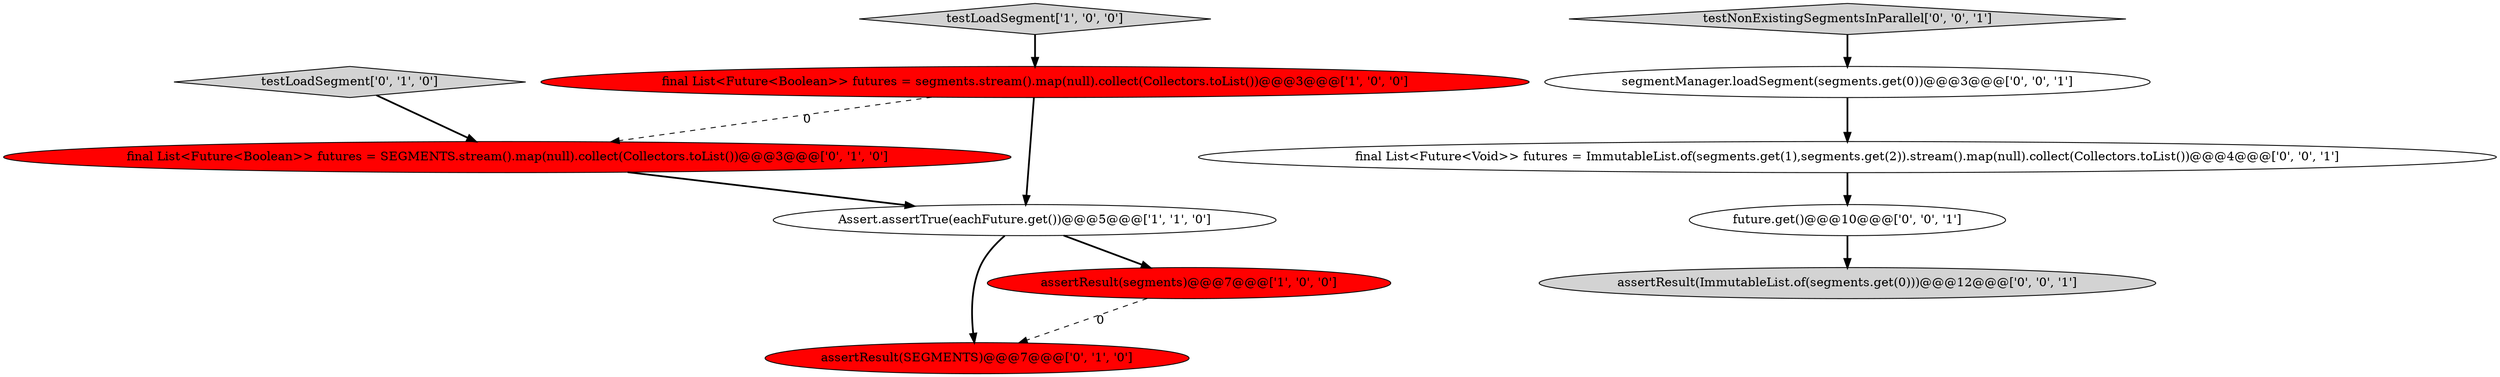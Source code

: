 digraph {
6 [style = filled, label = "testLoadSegment['0', '1', '0']", fillcolor = lightgray, shape = diamond image = "AAA0AAABBB2BBB"];
0 [style = filled, label = "Assert.assertTrue(eachFuture.get())@@@5@@@['1', '1', '0']", fillcolor = white, shape = ellipse image = "AAA0AAABBB1BBB"];
4 [style = filled, label = "final List<Future<Boolean>> futures = SEGMENTS.stream().map(null).collect(Collectors.toList())@@@3@@@['0', '1', '0']", fillcolor = red, shape = ellipse image = "AAA1AAABBB2BBB"];
5 [style = filled, label = "assertResult(SEGMENTS)@@@7@@@['0', '1', '0']", fillcolor = red, shape = ellipse image = "AAA1AAABBB2BBB"];
8 [style = filled, label = "future.get()@@@10@@@['0', '0', '1']", fillcolor = white, shape = ellipse image = "AAA0AAABBB3BBB"];
7 [style = filled, label = "segmentManager.loadSegment(segments.get(0))@@@3@@@['0', '0', '1']", fillcolor = white, shape = ellipse image = "AAA0AAABBB3BBB"];
11 [style = filled, label = "testNonExistingSegmentsInParallel['0', '0', '1']", fillcolor = lightgray, shape = diamond image = "AAA0AAABBB3BBB"];
2 [style = filled, label = "testLoadSegment['1', '0', '0']", fillcolor = lightgray, shape = diamond image = "AAA0AAABBB1BBB"];
3 [style = filled, label = "final List<Future<Boolean>> futures = segments.stream().map(null).collect(Collectors.toList())@@@3@@@['1', '0', '0']", fillcolor = red, shape = ellipse image = "AAA1AAABBB1BBB"];
10 [style = filled, label = "assertResult(ImmutableList.of(segments.get(0)))@@@12@@@['0', '0', '1']", fillcolor = lightgray, shape = ellipse image = "AAA0AAABBB3BBB"];
9 [style = filled, label = "final List<Future<Void>> futures = ImmutableList.of(segments.get(1),segments.get(2)).stream().map(null).collect(Collectors.toList())@@@4@@@['0', '0', '1']", fillcolor = white, shape = ellipse image = "AAA0AAABBB3BBB"];
1 [style = filled, label = "assertResult(segments)@@@7@@@['1', '0', '0']", fillcolor = red, shape = ellipse image = "AAA1AAABBB1BBB"];
7->9 [style = bold, label=""];
6->4 [style = bold, label=""];
8->10 [style = bold, label=""];
1->5 [style = dashed, label="0"];
9->8 [style = bold, label=""];
3->4 [style = dashed, label="0"];
0->1 [style = bold, label=""];
11->7 [style = bold, label=""];
3->0 [style = bold, label=""];
2->3 [style = bold, label=""];
4->0 [style = bold, label=""];
0->5 [style = bold, label=""];
}

